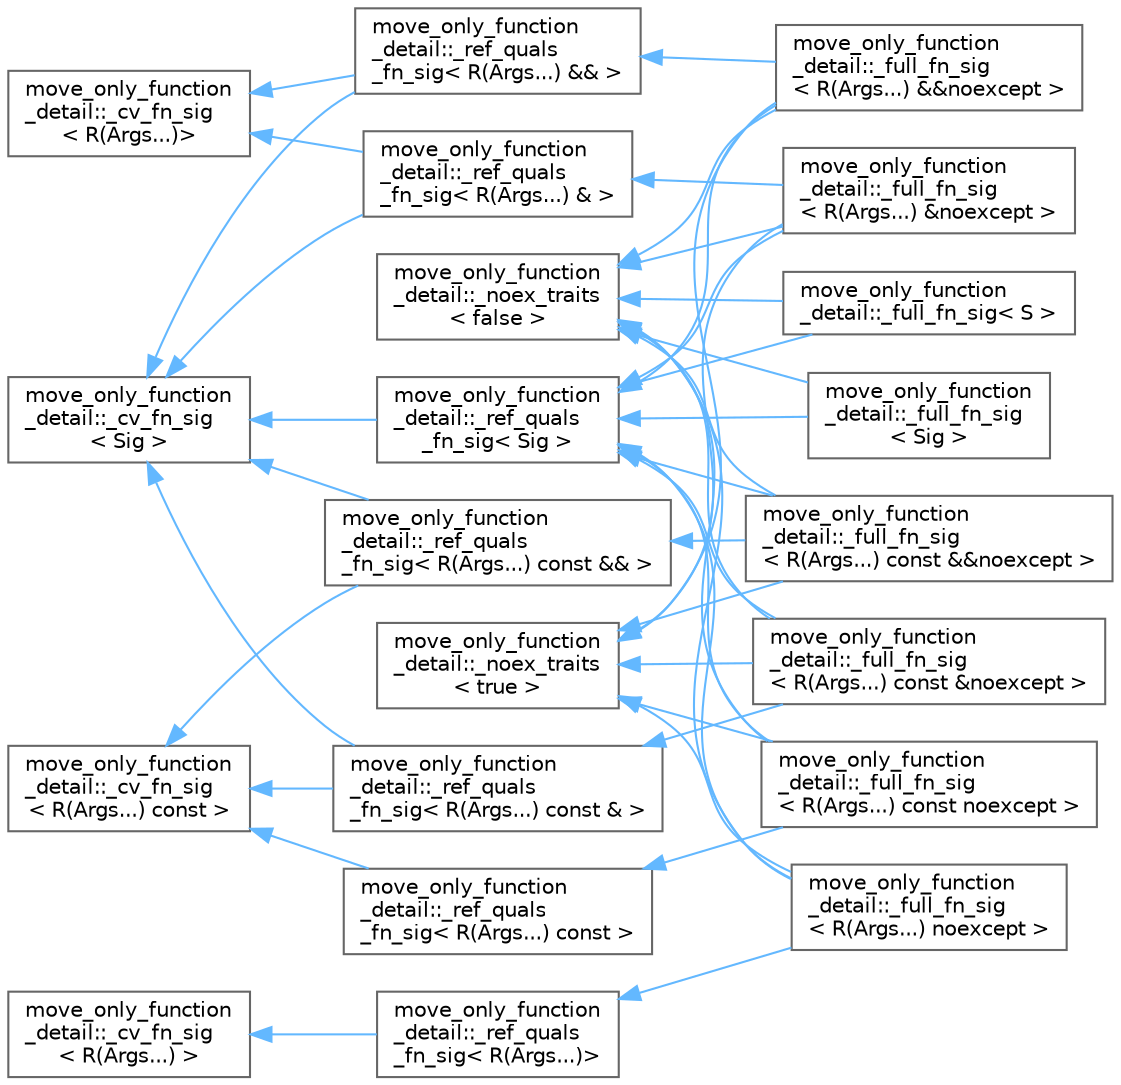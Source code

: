 digraph "类继承关系图"
{
 // LATEX_PDF_SIZE
  bgcolor="transparent";
  edge [fontname=Helvetica,fontsize=10,labelfontname=Helvetica,labelfontsize=10];
  node [fontname=Helvetica,fontsize=10,shape=box,height=0.2,width=0.4];
  rankdir="LR";
  Node0 [id="Node000000",label="move_only_function\l_detail::_cv_fn_sig\l\< Sig \>",height=0.2,width=0.4,color="grey40", fillcolor="white", style="filled",URL="$structmove__only__function__detail_1_1__cv__fn__sig.html",tooltip=" "];
  Node0 -> Node1 [id="edge1448_Node000000_Node000001",dir="back",color="steelblue1",style="solid",tooltip=" "];
  Node1 [id="Node000001",label="move_only_function\l_detail::_ref_quals\l_fn_sig\< R(Args...) & \>",height=0.2,width=0.4,color="grey40", fillcolor="white", style="filled",URL="$structmove__only__function__detail_1_1__ref__quals__fn__sig_3_01_r_07_args_8_8_8_08_01_6_01_4.html",tooltip=" "];
  Node1 -> Node2 [id="edge1449_Node000001_Node000002",dir="back",color="steelblue1",style="solid",tooltip=" "];
  Node2 [id="Node000002",label="move_only_function\l_detail::_full_fn_sig\l\< R(Args...) &noexcept \>",height=0.2,width=0.4,color="grey40", fillcolor="white", style="filled",URL="$structmove__only__function__detail_1_1__full__fn__sig_3_01_r_07_args_8_8_8_08_01_6noexcept_01_4.html",tooltip=" "];
  Node0 -> Node7 [id="edge1450_Node000000_Node000007",dir="back",color="steelblue1",style="solid",tooltip=" "];
  Node7 [id="Node000007",label="move_only_function\l_detail::_ref_quals\l_fn_sig\< R(Args...) && \>",height=0.2,width=0.4,color="grey40", fillcolor="white", style="filled",URL="$structmove__only__function__detail_1_1__ref__quals__fn__sig_3_01_r_07_args_8_8_8_08_01_6_6_01_4.html",tooltip=" "];
  Node7 -> Node6 [id="edge1451_Node000007_Node000006",dir="back",color="steelblue1",style="solid",tooltip=" "];
  Node6 [id="Node000006",label="move_only_function\l_detail::_full_fn_sig\l\< R(Args...) &&noexcept \>",height=0.2,width=0.4,color="grey40", fillcolor="white", style="filled",URL="$structmove__only__function__detail_1_1__full__fn__sig_3_01_r_07_args_8_8_8_08_01_6_6noexcept_01_4.html",tooltip=" "];
  Node0 -> Node15 [id="edge1452_Node000000_Node000015",dir="back",color="steelblue1",style="solid",tooltip=" "];
  Node15 [id="Node000015",label="move_only_function\l_detail::_ref_quals\l_fn_sig\< R(Args...) const & \>",height=0.2,width=0.4,color="grey40", fillcolor="white", style="filled",URL="$structmove__only__function__detail_1_1__ref__quals__fn__sig_3_01_r_07_args_8_8_8_08_01const_01_6_01_4.html",tooltip=" "];
  Node15 -> Node16 [id="edge1453_Node000015_Node000016",dir="back",color="steelblue1",style="solid",tooltip=" "];
  Node16 [id="Node000016",label="move_only_function\l_detail::_full_fn_sig\l\< R(Args...) const &noexcept \>",height=0.2,width=0.4,color="grey40", fillcolor="white", style="filled",URL="$structmove__only__function__detail_1_1__full__fn__sig_3_01_r_07_args_8_8_8_08_01const_01_6noexcept_01_4.html",tooltip=" "];
  Node0 -> Node11 [id="edge1454_Node000000_Node000011",dir="back",color="steelblue1",style="solid",tooltip=" "];
  Node11 [id="Node000011",label="move_only_function\l_detail::_ref_quals\l_fn_sig\< R(Args...) const && \>",height=0.2,width=0.4,color="grey40", fillcolor="white", style="filled",URL="$structmove__only__function__detail_1_1__ref__quals__fn__sig_3_01_r_07_args_8_8_8_08_01const_01_6_6_01_4.html",tooltip=" "];
  Node11 -> Node10 [id="edge1455_Node000011_Node000010",dir="back",color="steelblue1",style="solid",tooltip=" "];
  Node10 [id="Node000010",label="move_only_function\l_detail::_full_fn_sig\l\< R(Args...) const &&noexcept \>",height=0.2,width=0.4,color="grey40", fillcolor="white", style="filled",URL="$structmove__only__function__detail_1_1__full__fn__sig_3_01_r_07_args_8_8_8_08_01const_01_6_6noexcept_01_4.html",tooltip=" "];
  Node0 -> Node3 [id="edge1456_Node000000_Node000003",dir="back",color="steelblue1",style="solid",tooltip=" "];
  Node3 [id="Node000003",label="move_only_function\l_detail::_ref_quals\l_fn_sig\< Sig \>",height=0.2,width=0.4,color="grey40", fillcolor="white", style="filled",URL="$structmove__only__function__detail_1_1__ref__quals__fn__sig.html",tooltip=" "];
  Node3 -> Node4 [id="edge1457_Node000003_Node000004",dir="back",color="steelblue1",style="solid",tooltip=" "];
  Node4 [id="Node000004",label="move_only_function\l_detail::_full_fn_sig\< S \>",height=0.2,width=0.4,color="grey40", fillcolor="white", style="filled",URL="$structmove__only__function__detail_1_1__full__fn__sig.html",tooltip=" "];
  Node3 -> Node6 [id="edge1458_Node000003_Node000006",dir="back",color="steelblue1",style="solid",tooltip=" "];
  Node3 -> Node2 [id="edge1459_Node000003_Node000002",dir="back",color="steelblue1",style="solid",tooltip=" "];
  Node3 -> Node10 [id="edge1460_Node000003_Node000010",dir="back",color="steelblue1",style="solid",tooltip=" "];
  Node3 -> Node16 [id="edge1461_Node000003_Node000016",dir="back",color="steelblue1",style="solid",tooltip=" "];
  Node3 -> Node14 [id="edge1462_Node000003_Node000014",dir="back",color="steelblue1",style="solid",tooltip=" "];
  Node14 [id="Node000014",label="move_only_function\l_detail::_full_fn_sig\l\< R(Args...) const noexcept \>",height=0.2,width=0.4,color="grey40", fillcolor="white", style="filled",URL="$structmove__only__function__detail_1_1__full__fn__sig_3_01_r_07_args_8_8_8_08_01const_01noexcept_01_4.html",tooltip=" "];
  Node3 -> Node17 [id="edge1463_Node000003_Node000017",dir="back",color="steelblue1",style="solid",tooltip=" "];
  Node17 [id="Node000017",label="move_only_function\l_detail::_full_fn_sig\l\< R(Args...) noexcept \>",height=0.2,width=0.4,color="grey40", fillcolor="white", style="filled",URL="$structmove__only__function__detail_1_1__full__fn__sig_3_01_r_07_args_8_8_8_08_01noexcept_01_4.html",tooltip=" "];
  Node3 -> Node20 [id="edge1464_Node000003_Node000020",dir="back",color="steelblue1",style="solid",tooltip=" "];
  Node20 [id="Node000020",label="move_only_function\l_detail::_full_fn_sig\l\< Sig \>",height=0.2,width=0.4,color="grey40", fillcolor="white", style="filled",URL="$structmove__only__function__detail_1_1__full__fn__sig.html",tooltip=" "];
  Node19 [id="Node000019",label="move_only_function\l_detail::_cv_fn_sig\l\< R(Args...) \>",height=0.2,width=0.4,color="grey40", fillcolor="white", style="filled",URL="$structmove__only__function__detail_1_1__cv__fn__sig.html",tooltip=" "];
  Node19 -> Node18 [id="edge1465_Node000019_Node000018",dir="back",color="steelblue1",style="solid",tooltip=" "];
  Node18 [id="Node000018",label="move_only_function\l_detail::_ref_quals\l_fn_sig\< R(Args...)\>",height=0.2,width=0.4,color="grey40", fillcolor="white", style="filled",URL="$structmove__only__function__detail_1_1__ref__quals__fn__sig.html",tooltip=" "];
  Node18 -> Node17 [id="edge1466_Node000018_Node000017",dir="back",color="steelblue1",style="solid",tooltip=" "];
  Node12 [id="Node000012",label="move_only_function\l_detail::_cv_fn_sig\l\< R(Args...) const \>",height=0.2,width=0.4,color="grey40", fillcolor="white", style="filled",URL="$structmove__only__function__detail_1_1__cv__fn__sig_3_01_r_07_args_8_8_8_08_01const_01_4.html",tooltip=" "];
  Node12 -> Node13 [id="edge1467_Node000012_Node000013",dir="back",color="steelblue1",style="solid",tooltip=" "];
  Node13 [id="Node000013",label="move_only_function\l_detail::_ref_quals\l_fn_sig\< R(Args...) const \>",height=0.2,width=0.4,color="grey40", fillcolor="white", style="filled",URL="$structmove__only__function__detail_1_1__ref__quals__fn__sig.html",tooltip=" "];
  Node13 -> Node14 [id="edge1468_Node000013_Node000014",dir="back",color="steelblue1",style="solid",tooltip=" "];
  Node12 -> Node15 [id="edge1469_Node000012_Node000015",dir="back",color="steelblue1",style="solid",tooltip=" "];
  Node12 -> Node11 [id="edge1470_Node000012_Node000011",dir="back",color="steelblue1",style="solid",tooltip=" "];
  Node8 [id="Node000008",label="move_only_function\l_detail::_cv_fn_sig\l\< R(Args...)\>",height=0.2,width=0.4,color="grey40", fillcolor="white", style="filled",URL="$structmove__only__function__detail_1_1__cv__fn__sig_3_01_r_07_args_8_8_8_08_4.html",tooltip=" "];
  Node8 -> Node1 [id="edge1471_Node000008_Node000001",dir="back",color="steelblue1",style="solid",tooltip=" "];
  Node8 -> Node7 [id="edge1472_Node000008_Node000007",dir="back",color="steelblue1",style="solid",tooltip=" "];
  Node5 [id="Node000005",label="move_only_function\l_detail::_noex_traits\l\< false \>",height=0.2,width=0.4,color="grey40", fillcolor="white", style="filled",URL="$structmove__only__function__detail_1_1__noex__traits.html",tooltip=" "];
  Node5 -> Node4 [id="edge1473_Node000005_Node000004",dir="back",color="steelblue1",style="solid",tooltip=" "];
  Node5 -> Node6 [id="edge1474_Node000005_Node000006",dir="back",color="steelblue1",style="solid",tooltip=" "];
  Node5 -> Node2 [id="edge1475_Node000005_Node000002",dir="back",color="steelblue1",style="solid",tooltip=" "];
  Node5 -> Node10 [id="edge1476_Node000005_Node000010",dir="back",color="steelblue1",style="solid",tooltip=" "];
  Node5 -> Node16 [id="edge1477_Node000005_Node000016",dir="back",color="steelblue1",style="solid",tooltip=" "];
  Node5 -> Node14 [id="edge1478_Node000005_Node000014",dir="back",color="steelblue1",style="solid",tooltip=" "];
  Node5 -> Node17 [id="edge1479_Node000005_Node000017",dir="back",color="steelblue1",style="solid",tooltip=" "];
  Node5 -> Node20 [id="edge1480_Node000005_Node000020",dir="back",color="steelblue1",style="solid",tooltip=" "];
  Node9 [id="Node000009",label="move_only_function\l_detail::_noex_traits\l\< true \>",height=0.2,width=0.4,color="grey40", fillcolor="white", style="filled",URL="$structmove__only__function__detail_1_1__noex__traits.html",tooltip=" "];
  Node9 -> Node6 [id="edge1481_Node000009_Node000006",dir="back",color="steelblue1",style="solid",tooltip=" "];
  Node9 -> Node2 [id="edge1482_Node000009_Node000002",dir="back",color="steelblue1",style="solid",tooltip=" "];
  Node9 -> Node10 [id="edge1483_Node000009_Node000010",dir="back",color="steelblue1",style="solid",tooltip=" "];
  Node9 -> Node16 [id="edge1484_Node000009_Node000016",dir="back",color="steelblue1",style="solid",tooltip=" "];
  Node9 -> Node14 [id="edge1485_Node000009_Node000014",dir="back",color="steelblue1",style="solid",tooltip=" "];
  Node9 -> Node17 [id="edge1486_Node000009_Node000017",dir="back",color="steelblue1",style="solid",tooltip=" "];
}
